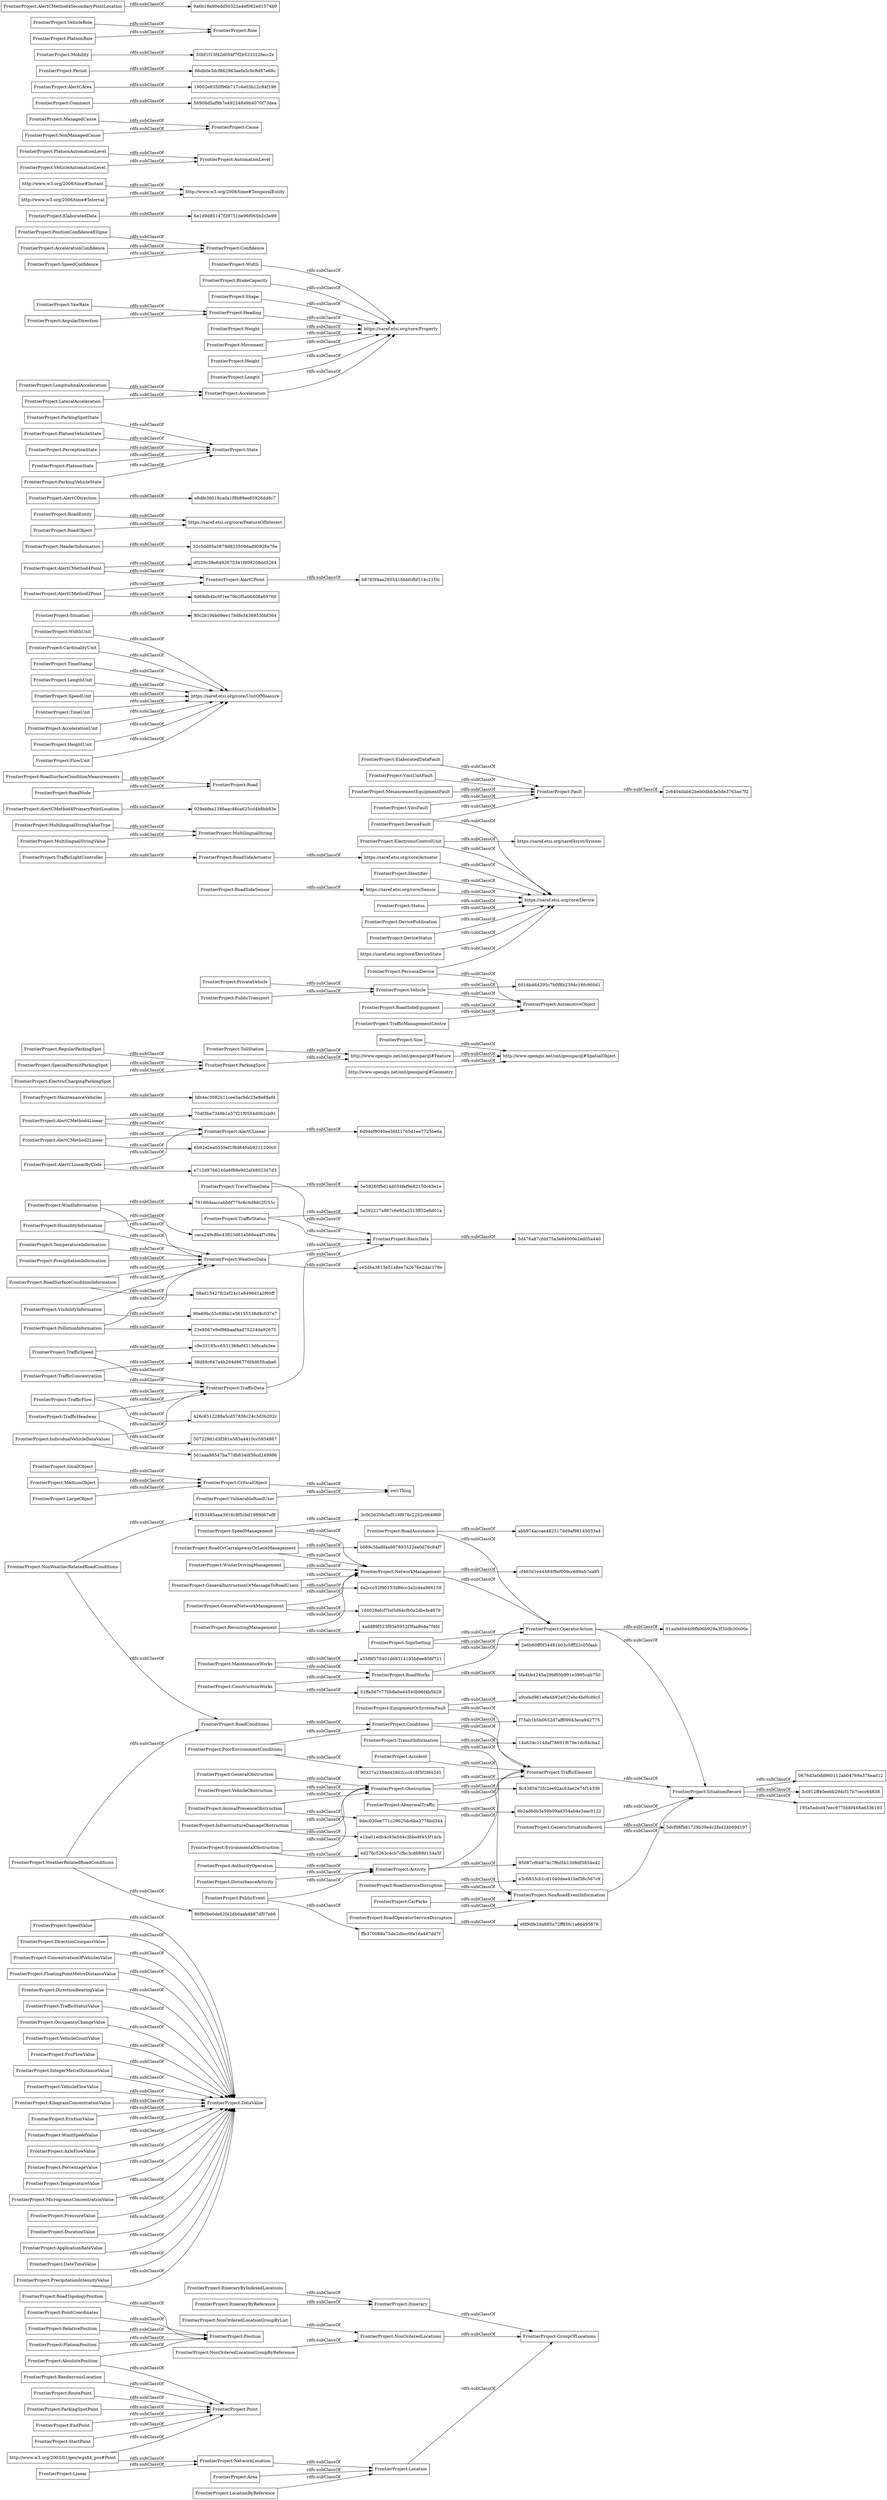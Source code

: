 digraph ar2dtool_diagram { 
rankdir=LR;
size="1000"
node [shape = rectangle, color="black"]; "FrontierProject:NonOrderedLocationGroupByReference" "FrontierProject:SpeedValue" "FrontierProject:DirectionCompassValue" "01f93485aaa3916c8f5cbd1989d67ef8" "FrontierProject:SmallObject" "FrontierProject:TravelTimeData" "704f3be7349b1a57f21f0554d0b2cb91" "426c6512288a5cd37836c24c3d3b202c" "FrontierProject:SituationRecord" "FrontierProject:MaintenanceVehicles" "FrontierProject:NetworkLocation" "FrontierProject:ConcentrationOfVehiclesValue" "501aaa98547ba77db834df36cd249986" "FrontierProject:RoadTopologyPosition" "FrontierProject:Size" "2c6404dab62beb0dbb3e5de3763ae7f2" "FrontierProject:ElaboratedDataFault" "FrontierProject:MultilingualStringValueType" "029ebfea1386aac46ca625cd4b8bb83e" "FrontierProject:WeatherRelatedRoadConditions" "cf463d1e44484f9ef009cc689ab7ea95" "http://www.opengis.net/ont/geosparql#SpatialObject" "90327a2359d42802ccc418f3f28f4245" "f73ab1b5b0652d7aff09043eca942775" "FrontierProject:RoadSurfaceConditionMeasurements" "FrontierProject:TrafficSpeed" "0676d3a0dd960112ab04769a376ead12" "FrontierProject:WidthUnit" "FrontierProject:RoadConditions" "FrontierProject:Area" "FrontierProject:OperatorAction" "FrontierProject:NonOrderedLocationGroupByList" "01aa9d0d4d9fb06b929a3f30db30c00e" "80c2b19bb09ee17bdfe34369530bf364" "FrontierProject:ParkingSpotPoint" "51ffa567c770b8a0e44540b96f4b5b29" "FrontierProject:CriticalObject" "df129c38e8492675341fd09208dd5264" "32c5dd95a5879d823509dad90926e76e" "FrontierProject:InfrastructureDamageObstruction" "FrontierProject:TransitInformation" "https://saref.etsi.org/core/FeatureOfInterest" "FrontierProject:RoadAssistance" "FrontierProject:FloatingPointMetreDistanceValue" "FrontierProject:AbsolutePosition" "FrontierProject:StartPoint" "5fa4bb4245a29bf65b991e3995cab750" "FrontierProject:DirectionBearingValue" "2e6b60ff0f34481b03c5fff22c05faab" "FrontierProject:RoadEntity" "FrontierProject:PointCoordinates" "e8dfe36018cada1f9b89ee85926dd6c7" "4a2ccc52f90153d86cc3a2cdea966159" "c9e33185cc6531368efd213d6cafa3ee" "FrontierProject:Point" "FrontierProject:EquipmentOrSystemFault" "FrontierProject:TrafficStatusValue" "6d94ef9040ee5fd21765d1ee7725be6a" "FrontierProject:RoadServiceDisruption" "FrontierProject:State" "FrontierProject:Acceleration" "FrontierProject:NonRoadEventInformation" "FrontierProject:PositionConfidenceEllipse" "FrontierProject:ParkingSpotState" "FrontierProject:GeneralInstructionOrMessageToRoadUsers" "FrontierProject:Identifier" "FrontierProject:OccupancyChangeValue" "FrontierProject:MediumObject" "FrontierProject:CardinalityUnit" "FrontierProject:DisturbanceActivity" "FrontierProject:MultilingualString" "e3c6833cb1cd1040dee41bef36c567c9" "FrontierProject:TollStation" "86f90be0de62f42db0aab4b87df07eb6" "FrontierProject:GeneralObstruction" "6e1d9d85147f29751be96f065b2c3e99" "FrontierProject:AbnormalTraffic" "FrontierProject:PersonalDevice" "FrontierProject:VehicleCountValue" "FrontierProject:AutomotiveObject" "b8783f4aa2655416bbfcfbf114c21f3c" "FrontierProject:AuthorityOperation" "FrontierProject:VmsUnitFault" "FrontierProject:Situation" "FrontierProject:SpeedManagement" "FrontierProject:NonOrderedLocations" "FrontierProject:TrafficLightController" "http://www.w3.org/2006/time#TemporalEntity" "FrontierProject:NonWeatherRelatedRoadConditions" "FrontierProject:TimeStamp" "FrontierProject:Accident" "FrontierProject:TrafficElement" "http://www.w3.org/2003/01/geo/wgs84_pos#Point" "FrontierProject:Conditions" "FrontierProject:AutomationLevel" "FrontierProject:Linear" "FrontierProject:PlatoonVehicleState" "FrontierProject:TemperatureInformation" "FrontierProject:YawRate" "8b2ad6db3a59b09ad354ab4e3aac0122" "FrontierProject:MesaurementEquipmentFault" "FrontierProject:ElectronicControlUnit" "FrontierProject:Cause" "FrontierProject:WindInformation" "FrontierProject:LengthUnit" "FrontierProject:PcuFlowValue" "FrontierProject:Obstruction" "FrontierProject:TrafficConcentration" "FrontierProject:AlertCDirection" "FrontierProject:NetworkManagement" "FrontierProject:PrivateVehicle" "4add89f523f93e5952f3faa8e4e7f4fd" "FrontierProject:TrafficFlow" "FrontierProject:Status" "FrontierProject:Width" "FrontierProject:HumidityInformation" "FrontierProject:VehicleObstruction" "FrontierProject:Vehicle" "FrontierProject:RegularParkingSpot" "FrontierProject:RelativePosition" "FrontierProject:DevicePublication" "FrontierProject:Itinerary" "FrontierProject:IntegerMetreDistanceValue" "FrontierProject:HeaderInformation" "FrontierProject:SpeedUnit" "FrontierProject:VehicleFlowValue" "FrontierProject:BrakeCapacity" "abb974accae482517dd9af98145033a4" "95087cf64874c7f6d5b1308df3834e42" "FrontierProject:ManagedCause" "FrontierProject:PrecipitationInformation" "fdb4ec3082b11cee5ac9dc23e8e88efd" "90e69bc55c69bb1e56155538d8c037e7" "https://saref.etsi.org/saref4syst/System" "3c0f12ff40eebb29dcf17b7cecc64838" "FrontierProject:NonManagedCause" "1d4028efcf7bd5d64cfb0a2dbcfe4679" "FrontierProject:TimeUnit" "e712d9766240a6f89e9d2af48023d7d3" "FrontierProject:SpecialPermitParkingSpot" "FrontierProject:VmsFault" "FrontierProject:Comment" "507229d1d3f381e583a4410cc5834867" "FrontierProject:PerceptionState" "FrontierProject:DeviceStatus" "FrontierProject:AccelerationUnit" "https://saref.etsi.org/core/DeviceState" "FrontierProject:RoadOrCarraigewayOrLaneManagement" "FrontierProject:KilogramConcentrationValue" "FrontierProject:AlertCArea" "6b92e2ea0559ef1f8d646ab9211200c0" "http://www.w3.org/2006/time#Instant" "a35f9f570401d69314195b6ee856f721" "FrontierProject:AlertCMethod4Linear" "FrontierProject:AlertCMethod2Point" "FrontierProject:ItineraryByReference" "http://www.opengis.net/ont/geosparql#Feature" "FrontierProject:ItineraryByIndexedLocations" "FrontierProject:LargeObject" "FrontierProject:AlertCMethod2Linear" "FrontierProject:VisibilityInformation" "FrontierProject:AngularDirection" "9dec030ee771c29625dc6ba3776bd344" "FrontierProject:RendezvousLocation" "http://www.w3.org/2006/time#Interval" "FrontierProject:RoadSideSensor" "FrontierProject:ReroutingManagement" "ffb370088a75de2dbcc0fa1da467dd7f" "FrontierProject:PlatoonPosition" "FrontierProject:Period" "FrontierProject:Mobility" "FrontierProject:Shape" "5e59280fbd14d054fef9e82150c43e1e" "FrontierProject:Position" "FrontierProject:FrictionValue" "FrontierProject:LocationByReference" "08ad15427fc2ef24c1e8496d1a2f60ff" "FrontierProject:WindSpeedValue" "FrontierProject:WeatherData" "6016b464295c7b0f8b2394c16fc960d1" "FrontierProject:Road" "FrontierProject:AlertCPoint" "5d476a87cfdd75a3e84000e2ed05a440" "FrontierProject:ParkingSpot" "FrontierProject:AccelerationConfidence" "FrontierProject:GroupOfLocations" "e1ba01edb4c93a5d4c3bbe8f453f1dcb" "FrontierProject:HeightUnit" "76166daaccabb6f776c6c6d8dc2f255c" "FrontierProject:DataValue" "FrontierProject:MaintenanceWorks" "a9cebd961e8e4b92a922ebc4bdfcd9c5" "FrontierProject:PublicTransport" "FrontierProject:TrafficStatus" "FrontierProject:AxleFlowValue" "FrontierProject:GeneralNetworkManagement" "8c4385472fc2ee92ac63ae2e74f14336" "FrontierProject:BasicData" "b689c5ba8faa987893522ea0d76c84f7" "FrontierProject:PercentageValue" "FrontierProject:Heading" "FrontierProject:PollutionInformation" "3c0c3d35fe5af516f876c2252c964969" "FrontierProject:RoutePoint" "ce5dba3813e51a8ee7a2676e2dac178e" "FrontierProject:CarParks" "FrontierProject:PoorEnvironmentConditions" "https://saref.etsi.org/core/UnitOfMeasure" "23e9567e9ef96baaf4ad752244a92675" "ed276c5263c4cb7cfbc3cd689d154a3f" "FrontierProject:PlatoonState" "9d69db4bc0f1ee79b2f5a06408a69760" "FrontierProject:AlertCLinear" "https://saref.etsi.org/core/Actuator" "5dcf08fb81729b39e4c2fa424b69d197" "FrontierProject:RoadSideEquipment" "FrontierProject:PlatoonAutomationLevel" "FrontierProject:VehicleAutomationLevel" "FrontierProject:RoadSideActuator" "FrontierProject:Role" "FrontierProject:FlowUnit" "https://saref.etsi.org/core/Sensor" "FrontierProject:WinterDrivingManagement" "caca249c8bc43823d61a566ea4f7c98a" "FrontierProject:AlertCMethod4SecondaryPointLocation" "FrontierProject:LongitudinalAcceleration" "https://saref.etsi.org/core/Property" "FrontierProject:GenericSituationRecord" "FrontierProject:VehicleRole" "FrontierProject:TrafficData" "14a634c1148af78691f679e1dc84cba2" "FrontierProject:TemperatureValue" "FrontierProject:Fault" "FrontierProject:MicrogramsConcentrationValue" "FrontierProject:ParkingVehicleState" "66db0e3dcf862963eefa5c9c8d87e68c" "FrontierProject:ElaboratedData" "FrontierProject:AnimalPresenceObstruction" "FrontierProject:RoadSurfaceConditionInformation" "FrontierProject:Weight" "FrontierProject:VulnerableRoadUser" "https://saref.etsi.org/core/Device" "FrontierProject:MultilingualStringValue" "56908d5af9b7e49224849b4070f73dea" "FrontierProject:PressureValue" "FrontierProject:DurationValue" "FrontierProject:ApplicationRateValue" "FrontierProject:ElectricChargingParkingSpot" "FrontierProject:AlertCMethod4PrimaryPointLocation" "FrontierProject:DateTimeValue" "FrontierProject:Activity" "FrontierProject:PublicEvent" "FrontierProject:PrecipitationIntensityValue" "FrontierProject:SignSetting" "9a6b18a90edd50322a4ef082ed1574b9" "FrontierProject:TrafficHeadway" "FrontierProject:ConstructionWorks" "FrontierProject:AlertCLinearByCode" "195a5adcd47eec977bbbf448ad336193" "5a392217a867c6e92a2513ff32e6d01a" "FrontierProject:LateralAcceleration" "FrontierProject:EndPoint" "FrontierProject:RoadWorks" "50bf1f13f42d054f7f2b523322fecc2e" "e8f9dfe2da885a72ff85fc1a66495676" "FrontierProject:EvironmentalObstruction" "19002e8350f96b717c4e03b12c94f198" "FrontierProject:Location" "38d88c647a4b264d66776f4d65fcaba6" "FrontierProject:IndividualVehicleDataValues" "FrontierProject:SpeedConfidence" "http://www.opengis.net/ont/geosparql#Geometry" "FrontierProject:RoadObject" "FrontierProject:AlertCMethod4Point" "FrontierProject:PlatoonRole" "FrontierProject:Confidence" "FrontierProject:RoadOperatorServiceDisruption" "FrontierProject:Movement" "FrontierProject:Height" "FrontierProject:Length" "FrontierProject:RoadNode" "FrontierProject:DeviceFault" "FrontierProject:TrafficManagementCentre" ; /*classes style*/
	"FrontierProject:DateTimeValue" -> "FrontierProject:DataValue" [ label = "rdfs:subClassOf" ];
	"FrontierProject:AlertCMethod2Linear" -> "6b92e2ea0559ef1f8d646ab9211200c0" [ label = "rdfs:subClassOf" ];
	"FrontierProject:AlertCMethod2Linear" -> "FrontierProject:AlertCLinear" [ label = "rdfs:subClassOf" ];
	"http://www.w3.org/2006/time#Instant" -> "http://www.w3.org/2006/time#TemporalEntity" [ label = "rdfs:subClassOf" ];
	"FrontierProject:GenericSituationRecord" -> "5dcf08fb81729b39e4c2fa424b69d197" [ label = "rdfs:subClassOf" ];
	"FrontierProject:GenericSituationRecord" -> "FrontierProject:SituationRecord" [ label = "rdfs:subClassOf" ];
	"FrontierProject:TravelTimeData" -> "5e59280fbd14d054fef9e82150c43e1e" [ label = "rdfs:subClassOf" ];
	"FrontierProject:TravelTimeData" -> "FrontierProject:BasicData" [ label = "rdfs:subClassOf" ];
	"FrontierProject:PerceptionState" -> "FrontierProject:State" [ label = "rdfs:subClassOf" ];
	"FrontierProject:Conditions" -> "f73ab1b5b0652d7aff09043eca942775" [ label = "rdfs:subClassOf" ];
	"FrontierProject:Conditions" -> "FrontierProject:TrafficElement" [ label = "rdfs:subClassOf" ];
	"FrontierProject:SmallObject" -> "FrontierProject:CriticalObject" [ label = "rdfs:subClassOf" ];
	"FrontierProject:ElectronicControlUnit" -> "https://saref.etsi.org/core/Device" [ label = "rdfs:subClassOf" ];
	"FrontierProject:ElectronicControlUnit" -> "https://saref.etsi.org/saref4syst/System" [ label = "rdfs:subClassOf" ];
	"FrontierProject:AlertCMethod2Point" -> "9d69db4bc0f1ee79b2f5a06408a69760" [ label = "rdfs:subClassOf" ];
	"FrontierProject:AlertCMethod2Point" -> "FrontierProject:AlertCPoint" [ label = "rdfs:subClassOf" ];
	"FrontierProject:ConcentrationOfVehiclesValue" -> "FrontierProject:DataValue" [ label = "rdfs:subClassOf" ];
	"FrontierProject:WidthUnit" -> "https://saref.etsi.org/core/UnitOfMeasure" [ label = "rdfs:subClassOf" ];
	"FrontierProject:Movement" -> "https://saref.etsi.org/core/Property" [ label = "rdfs:subClassOf" ];
	"FrontierProject:AccelerationUnit" -> "https://saref.etsi.org/core/UnitOfMeasure" [ label = "rdfs:subClassOf" ];
	"FrontierProject:NetworkManagement" -> "cf463d1e44484f9ef009cc689ab7ea95" [ label = "rdfs:subClassOf" ];
	"FrontierProject:NetworkManagement" -> "FrontierProject:OperatorAction" [ label = "rdfs:subClassOf" ];
	"FrontierProject:SpeedManagement" -> "3c0c3d35fe5af516f876c2252c964969" [ label = "rdfs:subClassOf" ];
	"FrontierProject:SpeedManagement" -> "FrontierProject:NetworkManagement" [ label = "rdfs:subClassOf" ];
	"FrontierProject:LocationByReference" -> "FrontierProject:Location" [ label = "rdfs:subClassOf" ];
	"FrontierProject:SituationRecord" -> "0676d3a0dd960112ab04769a376ead12" [ label = "rdfs:subClassOf" ];
	"FrontierProject:SituationRecord" -> "195a5adcd47eec977bbbf448ad336193" [ label = "rdfs:subClassOf" ];
	"FrontierProject:SituationRecord" -> "3c0f12ff40eebb29dcf17b7cecc64838" [ label = "rdfs:subClassOf" ];
	"FrontierProject:ManagedCause" -> "FrontierProject:Cause" [ label = "rdfs:subClassOf" ];
	"FrontierProject:FlowUnit" -> "https://saref.etsi.org/core/UnitOfMeasure" [ label = "rdfs:subClassOf" ];
	"FrontierProject:AlertCLinearByCode" -> "e712d9766240a6f89e9d2af48023d7d3" [ label = "rdfs:subClassOf" ];
	"FrontierProject:AlertCLinearByCode" -> "FrontierProject:AlertCLinear" [ label = "rdfs:subClassOf" ];
	"http://www.w3.org/2006/time#Interval" -> "http://www.w3.org/2006/time#TemporalEntity" [ label = "rdfs:subClassOf" ];
	"FrontierProject:ConstructionWorks" -> "51ffa567c770b8a0e44540b96f4b5b29" [ label = "rdfs:subClassOf" ];
	"FrontierProject:ConstructionWorks" -> "FrontierProject:RoadWorks" [ label = "rdfs:subClassOf" ];
	"FrontierProject:VisibilityInformation" -> "90e69bc55c69bb1e56155538d8c037e7" [ label = "rdfs:subClassOf" ];
	"FrontierProject:VisibilityInformation" -> "FrontierProject:WeatherData" [ label = "rdfs:subClassOf" ];
	"FrontierProject:AlertCMethod4PrimaryPointLocation" -> "029ebfea1386aac46ca625cd4b8bb83e" [ label = "rdfs:subClassOf" ];
	"FrontierProject:PositionConfidenceEllipse" -> "FrontierProject:Confidence" [ label = "rdfs:subClassOf" ];
	"FrontierProject:EvironmentalObstruction" -> "ed276c5263c4cb7cfbc3cd689d154a3f" [ label = "rdfs:subClassOf" ];
	"FrontierProject:EvironmentalObstruction" -> "FrontierProject:Obstruction" [ label = "rdfs:subClassOf" ];
	"FrontierProject:IndividualVehicleDataValues" -> "501aaa98547ba77db834df36cd249986" [ label = "rdfs:subClassOf" ];
	"FrontierProject:IndividualVehicleDataValues" -> "FrontierProject:TrafficData" [ label = "rdfs:subClassOf" ];
	"FrontierProject:DurationValue" -> "FrontierProject:DataValue" [ label = "rdfs:subClassOf" ];
	"FrontierProject:TollStation" -> "http://www.opengis.net/ont/geosparql#Feature" [ label = "rdfs:subClassOf" ];
	"FrontierProject:PlatoonState" -> "FrontierProject:State" [ label = "rdfs:subClassOf" ];
	"FrontierProject:AnimalPresenceObstruction" -> "9dec030ee771c29625dc6ba3776bd344" [ label = "rdfs:subClassOf" ];
	"FrontierProject:AnimalPresenceObstruction" -> "FrontierProject:Obstruction" [ label = "rdfs:subClassOf" ];
	"FrontierProject:RoadSideSensor" -> "https://saref.etsi.org/core/Sensor" [ label = "rdfs:subClassOf" ];
	"FrontierProject:GeneralNetworkManagement" -> "1d4028efcf7bd5d64cfb0a2dbcfe4679" [ label = "rdfs:subClassOf" ];
	"FrontierProject:GeneralNetworkManagement" -> "FrontierProject:NetworkManagement" [ label = "rdfs:subClassOf" ];
	"FrontierProject:DeviceFault" -> "https://saref.etsi.org/core/Device" [ label = "rdfs:subClassOf" ];
	"FrontierProject:DeviceFault" -> "FrontierProject:Fault" [ label = "rdfs:subClassOf" ];
	"FrontierProject:DirectionBearingValue" -> "FrontierProject:DataValue" [ label = "rdfs:subClassOf" ];
	"FrontierProject:Shape" -> "https://saref.etsi.org/core/Property" [ label = "rdfs:subClassOf" ];
	"FrontierProject:PressureValue" -> "FrontierProject:DataValue" [ label = "rdfs:subClassOf" ];
	"FrontierProject:PrecipitationInformation" -> "FrontierProject:WeatherData" [ label = "rdfs:subClassOf" ];
	"FrontierProject:ElaboratedDataFault" -> "FrontierProject:Fault" [ label = "rdfs:subClassOf" ];
	"FrontierProject:PointCoordinates" -> "FrontierProject:Position" [ label = "rdfs:subClassOf" ];
	"FrontierProject:MultilingualStringValueType" -> "FrontierProject:MultilingualString" [ label = "rdfs:subClassOf" ];
	"FrontierProject:TrafficSpeed" -> "c9e33185cc6531368efd213d6cafa3ee" [ label = "rdfs:subClassOf" ];
	"FrontierProject:TrafficSpeed" -> "FrontierProject:TrafficData" [ label = "rdfs:subClassOf" ];
	"FrontierProject:TimeUnit" -> "https://saref.etsi.org/core/UnitOfMeasure" [ label = "rdfs:subClassOf" ];
	"FrontierProject:BasicData" -> "5d476a87cfdd75a3e84000e2ed05a440" [ label = "rdfs:subClassOf" ];
	"FrontierProject:Mobility" -> "50bf1f13f42d054f7f2b523322fecc2e" [ label = "rdfs:subClassOf" ];
	"FrontierProject:TrafficStatusValue" -> "FrontierProject:DataValue" [ label = "rdfs:subClassOf" ];
	"FrontierProject:RelativePosition" -> "FrontierProject:Position" [ label = "rdfs:subClassOf" ];
	"FrontierProject:NonWeatherRelatedRoadConditions" -> "01f93485aaa3916c8f5cbd1989d67ef8" [ label = "rdfs:subClassOf" ];
	"FrontierProject:NonWeatherRelatedRoadConditions" -> "FrontierProject:RoadConditions" [ label = "rdfs:subClassOf" ];
	"FrontierProject:EndPoint" -> "FrontierProject:Point" [ label = "rdfs:subClassOf" ];
	"FrontierProject:VehicleCountValue" -> "FrontierProject:DataValue" [ label = "rdfs:subClassOf" ];
	"FrontierProject:AngularDirection" -> "FrontierProject:Heading" [ label = "rdfs:subClassOf" ];
	"FrontierProject:Vehicle" -> "FrontierProject:AutomotiveObject" [ label = "rdfs:subClassOf" ];
	"FrontierProject:Vehicle" -> "6016b464295c7b0f8b2394c16fc960d1" [ label = "rdfs:subClassOf" ];
	"FrontierProject:LongitudinalAcceleration" -> "FrontierProject:Acceleration" [ label = "rdfs:subClassOf" ];
	"FrontierProject:PlatoonRole" -> "FrontierProject:Role" [ label = "rdfs:subClassOf" ];
	"FrontierProject:SignSetting" -> "2e6b60ff0f34481b03c5fff22c05faab" [ label = "rdfs:subClassOf" ];
	"FrontierProject:SignSetting" -> "FrontierProject:OperatorAction" [ label = "rdfs:subClassOf" ];
	"FrontierProject:WeatherRelatedRoadConditions" -> "86f90be0de62f42db0aab4b87df07eb6" [ label = "rdfs:subClassOf" ];
	"FrontierProject:WeatherRelatedRoadConditions" -> "FrontierProject:RoadConditions" [ label = "rdfs:subClassOf" ];
	"FrontierProject:SpecialPermitParkingSpot" -> "FrontierProject:ParkingSpot" [ label = "rdfs:subClassOf" ];
	"FrontierProject:TrafficLightController" -> "FrontierProject:RoadSideActuator" [ label = "rdfs:subClassOf" ];
	"FrontierProject:KilogramConcentrationValue" -> "FrontierProject:DataValue" [ label = "rdfs:subClassOf" ];
	"FrontierProject:FrictionValue" -> "FrontierProject:DataValue" [ label = "rdfs:subClassOf" ];
	"FrontierProject:PlatoonAutomationLevel" -> "FrontierProject:AutomationLevel" [ label = "rdfs:subClassOf" ];
	"FrontierProject:PoorEnvironmentConditions" -> "90327a2359d42802ccc418f3f28f4245" [ label = "rdfs:subClassOf" ];
	"FrontierProject:PoorEnvironmentConditions" -> "FrontierProject:Conditions" [ label = "rdfs:subClassOf" ];
	"FrontierProject:InfrastructureDamageObstruction" -> "e1ba01edb4c93a5d4c3bbe8f453f1dcb" [ label = "rdfs:subClassOf" ];
	"FrontierProject:InfrastructureDamageObstruction" -> "FrontierProject:Obstruction" [ label = "rdfs:subClassOf" ];
	"FrontierProject:TransitInformation" -> "14a634c1148af78691f679e1dc84cba2" [ label = "rdfs:subClassOf" ];
	"FrontierProject:TransitInformation" -> "FrontierProject:NonRoadEventInformation" [ label = "rdfs:subClassOf" ];
	"FrontierProject:MicrogramsConcentrationValue" -> "FrontierProject:DataValue" [ label = "rdfs:subClassOf" ];
	"FrontierProject:Length" -> "https://saref.etsi.org/core/Property" [ label = "rdfs:subClassOf" ];
	"FrontierProject:TrafficFlow" -> "426c6512288a5cd37836c24c3d3b202c" [ label = "rdfs:subClassOf" ];
	"FrontierProject:TrafficFlow" -> "FrontierProject:TrafficData" [ label = "rdfs:subClassOf" ];
	"FrontierProject:TrafficHeadway" -> "507229d1d3f381e583a4410cc5834867" [ label = "rdfs:subClassOf" ];
	"FrontierProject:TrafficHeadway" -> "FrontierProject:TrafficData" [ label = "rdfs:subClassOf" ];
	"FrontierProject:TemperatureValue" -> "FrontierProject:DataValue" [ label = "rdfs:subClassOf" ];
	"FrontierProject:WindInformation" -> "76166daaccabb6f776c6c6d8dc2f255c" [ label = "rdfs:subClassOf" ];
	"FrontierProject:WindInformation" -> "FrontierProject:WeatherData" [ label = "rdfs:subClassOf" ];
	"FrontierProject:TrafficElement" -> "FrontierProject:SituationRecord" [ label = "rdfs:subClassOf" ];
	"FrontierProject:ElaboratedData" -> "6e1d9d85147f29751be96f065b2c3e99" [ label = "rdfs:subClassOf" ];
	"FrontierProject:GeneralObstruction" -> "FrontierProject:Obstruction" [ label = "rdfs:subClassOf" ];
	"FrontierProject:Size" -> "http://www.opengis.net/ont/geosparql#SpatialObject" [ label = "rdfs:subClassOf" ];
	"FrontierProject:AccelerationConfidence" -> "FrontierProject:Confidence" [ label = "rdfs:subClassOf" ];
	"FrontierProject:RoadObject" -> "https://saref.etsi.org/core/FeatureOfInterest" [ label = "rdfs:subClassOf" ];
	"FrontierProject:EquipmentOrSystemFault" -> "a9cebd961e8e4b92a922ebc4bdfcd9c5" [ label = "rdfs:subClassOf" ];
	"FrontierProject:EquipmentOrSystemFault" -> "FrontierProject:TrafficElement" [ label = "rdfs:subClassOf" ];
	"FrontierProject:HeightUnit" -> "https://saref.etsi.org/core/UnitOfMeasure" [ label = "rdfs:subClassOf" ];
	"FrontierProject:VehicleFlowValue" -> "FrontierProject:DataValue" [ label = "rdfs:subClassOf" ];
	"FrontierProject:PersonalDevice" -> "https://saref.etsi.org/core/Device" [ label = "rdfs:subClassOf" ];
	"FrontierProject:PersonalDevice" -> "FrontierProject:AutomotiveObject" [ label = "rdfs:subClassOf" ];
	"FrontierProject:Width" -> "https://saref.etsi.org/core/Property" [ label = "rdfs:subClassOf" ];
	"FrontierProject:RoadSideActuator" -> "https://saref.etsi.org/core/Actuator" [ label = "rdfs:subClassOf" ];
	"FrontierProject:PlatoonVehicleState" -> "FrontierProject:State" [ label = "rdfs:subClassOf" ];
	"FrontierProject:Fault" -> "2c6404dab62beb0dbb3e5de3763ae7f2" [ label = "rdfs:subClassOf" ];
	"FrontierProject:MaintenanceVehicles" -> "fdb4ec3082b11cee5ac9dc23e8e88efd" [ label = "rdfs:subClassOf" ];
	"FrontierProject:MultilingualStringValue" -> "FrontierProject:MultilingualString" [ label = "rdfs:subClassOf" ];
	"FrontierProject:NonOrderedLocationGroupByList" -> "FrontierProject:NonOrderedLocations" [ label = "rdfs:subClassOf" ];
	"FrontierProject:PrivateVehicle" -> "FrontierProject:Vehicle" [ label = "rdfs:subClassOf" ];
	"FrontierProject:AbnormalTraffic" -> "8b2ad6db3a59b09ad354ab4e3aac0122" [ label = "rdfs:subClassOf" ];
	"FrontierProject:AbnormalTraffic" -> "FrontierProject:TrafficElement" [ label = "rdfs:subClassOf" ];
	"FrontierProject:ParkingSpotState" -> "FrontierProject:State" [ label = "rdfs:subClassOf" ];
	"FrontierProject:SpeedConfidence" -> "FrontierProject:Confidence" [ label = "rdfs:subClassOf" ];
	"FrontierProject:PcuFlowValue" -> "FrontierProject:DataValue" [ label = "rdfs:subClassOf" ];
	"FrontierProject:SpeedValue" -> "FrontierProject:DataValue" [ label = "rdfs:subClassOf" ];
	"FrontierProject:ParkingVehicleState" -> "FrontierProject:State" [ label = "rdfs:subClassOf" ];
	"FrontierProject:TrafficData" -> "FrontierProject:BasicData" [ label = "rdfs:subClassOf" ];
	"https://saref.etsi.org/core/DeviceState" -> "https://saref.etsi.org/core/Device" [ label = "rdfs:subClassOf" ];
	"FrontierProject:AlertCMethod4Linear" -> "704f3be7349b1a57f21f0554d0b2cb91" [ label = "rdfs:subClassOf" ];
	"FrontierProject:AlertCMethod4Linear" -> "FrontierProject:AlertCLinear" [ label = "rdfs:subClassOf" ];
	"FrontierProject:Acceleration" -> "https://saref.etsi.org/core/Property" [ label = "rdfs:subClassOf" ];
	"FrontierProject:NonManagedCause" -> "FrontierProject:Cause" [ label = "rdfs:subClassOf" ];
	"FrontierProject:PublicEvent" -> "ffb370088a75de2dbcc0fa1da467dd7f" [ label = "rdfs:subClassOf" ];
	"FrontierProject:PublicEvent" -> "FrontierProject:Activity" [ label = "rdfs:subClassOf" ];
	"FrontierProject:Period" -> "66db0e3dcf862963eefa5c9c8d87e68c" [ label = "rdfs:subClassOf" ];
	"FrontierProject:RoadServiceDisruption" -> "e3c6833cb1cd1040dee41bef36c567c9" [ label = "rdfs:subClassOf" ];
	"FrontierProject:RoadServiceDisruption" -> "FrontierProject:NonRoadEventInformation" [ label = "rdfs:subClassOf" ];
	"FrontierProject:FloatingPointMetreDistanceValue" -> "FrontierProject:DataValue" [ label = "rdfs:subClassOf" ];
	"FrontierProject:RoadEntity" -> "https://saref.etsi.org/core/FeatureOfInterest" [ label = "rdfs:subClassOf" ];
	"FrontierProject:VehicleObstruction" -> "FrontierProject:Obstruction" [ label = "rdfs:subClassOf" ];
	"FrontierProject:RoadNode" -> "FrontierProject:Road" [ label = "rdfs:subClassOf" ];
	"FrontierProject:AbsolutePosition" -> "FrontierProject:Position" [ label = "rdfs:subClassOf" ];
	"FrontierProject:AbsolutePosition" -> "FrontierProject:Point" [ label = "rdfs:subClassOf" ];
	"FrontierProject:RoadOperatorServiceDisruption" -> "e8f9dfe2da885a72ff85fc1a66495676" [ label = "rdfs:subClassOf" ];
	"FrontierProject:RoadOperatorServiceDisruption" -> "FrontierProject:NonRoadEventInformation" [ label = "rdfs:subClassOf" ];
	"FrontierProject:DevicePublication" -> "https://saref.etsi.org/core/Device" [ label = "rdfs:subClassOf" ];
	"FrontierProject:LengthUnit" -> "https://saref.etsi.org/core/UnitOfMeasure" [ label = "rdfs:subClassOf" ];
	"FrontierProject:RoadOrCarraigewayOrLaneManagement" -> "b689c5ba8faa987893522ea0d76c84f7" [ label = "rdfs:subClassOf" ];
	"FrontierProject:RoadOrCarraigewayOrLaneManagement" -> "FrontierProject:NetworkManagement" [ label = "rdfs:subClassOf" ];
	"FrontierProject:RoadWorks" -> "5fa4bb4245a29bf65b991e3995cab750" [ label = "rdfs:subClassOf" ];
	"FrontierProject:RoadWorks" -> "FrontierProject:OperatorAction" [ label = "rdfs:subClassOf" ];
	"FrontierProject:ApplicationRateValue" -> "FrontierProject:DataValue" [ label = "rdfs:subClassOf" ];
	"FrontierProject:AlertCMethod4Point" -> "df129c38e8492675341fd09208dd5264" [ label = "rdfs:subClassOf" ];
	"FrontierProject:AlertCMethod4Point" -> "FrontierProject:AlertCPoint" [ label = "rdfs:subClassOf" ];
	"FrontierProject:Identifier" -> "https://saref.etsi.org/core/Device" [ label = "rdfs:subClassOf" ];
	"FrontierProject:SpeedUnit" -> "https://saref.etsi.org/core/UnitOfMeasure" [ label = "rdfs:subClassOf" ];
	"FrontierProject:Weight" -> "https://saref.etsi.org/core/Property" [ label = "rdfs:subClassOf" ];
	"FrontierProject:WindSpeedValue" -> "FrontierProject:DataValue" [ label = "rdfs:subClassOf" ];
	"FrontierProject:AlertCLinear" -> "6d94ef9040ee5fd21765d1ee7725be6a" [ label = "rdfs:subClassOf" ];
	"FrontierProject:IntegerMetreDistanceValue" -> "FrontierProject:DataValue" [ label = "rdfs:subClassOf" ];
	"FrontierProject:MesaurementEquipmentFault" -> "FrontierProject:Fault" [ label = "rdfs:subClassOf" ];
	"FrontierProject:RoadAssistance" -> "abb974accae482517dd9af98145033a4" [ label = "rdfs:subClassOf" ];
	"FrontierProject:RoadAssistance" -> "FrontierProject:OperatorAction" [ label = "rdfs:subClassOf" ];
	"FrontierProject:PercentageValue" -> "FrontierProject:DataValue" [ label = "rdfs:subClassOf" ];
	"FrontierProject:MediumObject" -> "FrontierProject:CriticalObject" [ label = "rdfs:subClassOf" ];
	"FrontierProject:TimeStamp" -> "https://saref.etsi.org/core/UnitOfMeasure" [ label = "rdfs:subClassOf" ];
	"FrontierProject:PrecipitationIntensityValue" -> "FrontierProject:DataValue" [ label = "rdfs:subClassOf" ];
	"FrontierProject:DirectionCompassValue" -> "FrontierProject:DataValue" [ label = "rdfs:subClassOf" ];
	"FrontierProject:RendezvousLocation" -> "FrontierProject:Point" [ label = "rdfs:subClassOf" ];
	"FrontierProject:Heading" -> "https://saref.etsi.org/core/Property" [ label = "rdfs:subClassOf" ];
	"FrontierProject:NetworkLocation" -> "FrontierProject:Location" [ label = "rdfs:subClassOf" ];
	"FrontierProject:WinterDrivingManagement" -> "FrontierProject:NetworkManagement" [ label = "rdfs:subClassOf" ];
	"FrontierProject:VehicleRole" -> "FrontierProject:Role" [ label = "rdfs:subClassOf" ];
	"FrontierProject:Comment" -> "56908d5af9b7e49224849b4070f73dea" [ label = "rdfs:subClassOf" ];
	"FrontierProject:TrafficStatus" -> "5a392217a867c6e92a2513ff32e6d01a" [ label = "rdfs:subClassOf" ];
	"FrontierProject:TrafficStatus" -> "FrontierProject:BasicData" [ label = "rdfs:subClassOf" ];
	"FrontierProject:RoadTopologyPosition" -> "FrontierProject:Position" [ label = "rdfs:subClassOf" ];
	"FrontierProject:LateralAcceleration" -> "FrontierProject:Acceleration" [ label = "rdfs:subClassOf" ];
	"FrontierProject:Location" -> "FrontierProject:GroupOfLocations" [ label = "rdfs:subClassOf" ];
	"FrontierProject:BrakeCapacity" -> "https://saref.etsi.org/core/Property" [ label = "rdfs:subClassOf" ];
	"FrontierProject:ParkingSpot" -> "http://www.opengis.net/ont/geosparql#Feature" [ label = "rdfs:subClassOf" ];
	"FrontierProject:ElectricChargingParkingSpot" -> "FrontierProject:ParkingSpot" [ label = "rdfs:subClassOf" ];
	"FrontierProject:RoadSurfaceConditionMeasurements" -> "FrontierProject:Road" [ label = "rdfs:subClassOf" ];
	"FrontierProject:Status" -> "https://saref.etsi.org/core/Device" [ label = "rdfs:subClassOf" ];
	"FrontierProject:NonOrderedLocations" -> "FrontierProject:GroupOfLocations" [ label = "rdfs:subClassOf" ];
	"FrontierProject:GeneralInstructionOrMessageToRoadUsers" -> "4a2ccc52f90153d86cc3a2cdea966159" [ label = "rdfs:subClassOf" ];
	"FrontierProject:GeneralInstructionOrMessageToRoadUsers" -> "FrontierProject:NetworkManagement" [ label = "rdfs:subClassOf" ];
	"FrontierProject:AlertCDirection" -> "e8dfe36018cada1f9b89ee85926dd6c7" [ label = "rdfs:subClassOf" ];
	"FrontierProject:WeatherData" -> "ce5dba3813e51a8ee7a2676e2dac178e" [ label = "rdfs:subClassOf" ];
	"FrontierProject:WeatherData" -> "FrontierProject:BasicData" [ label = "rdfs:subClassOf" ];
	"FrontierProject:StartPoint" -> "FrontierProject:Point" [ label = "rdfs:subClassOf" ];
	"FrontierProject:AlertCPoint" -> "b8783f4aa2655416bbfcfbf114c21f3c" [ label = "rdfs:subClassOf" ];
	"FrontierProject:RoadSideEquipment" -> "FrontierProject:AutomotiveObject" [ label = "rdfs:subClassOf" ];
	"FrontierProject:RoutePoint" -> "FrontierProject:Point" [ label = "rdfs:subClassOf" ];
	"FrontierProject:Situation" -> "80c2b19bb09ee17bdfe34369530bf364" [ label = "rdfs:subClassOf" ];
	"FrontierProject:VmsFault" -> "FrontierProject:Fault" [ label = "rdfs:subClassOf" ];
	"FrontierProject:VmsUnitFault" -> "FrontierProject:Fault" [ label = "rdfs:subClassOf" ];
	"FrontierProject:CriticalObject" -> "owl:Thing" [ label = "rdfs:subClassOf" ];
	"FrontierProject:HumidityInformation" -> "caca249c8bc43823d61a566ea4f7c98a" [ label = "rdfs:subClassOf" ];
	"FrontierProject:HumidityInformation" -> "FrontierProject:WeatherData" [ label = "rdfs:subClassOf" ];
	"http://www.w3.org/2003/01/geo/wgs84_pos#Point" -> "FrontierProject:Point" [ label = "rdfs:subClassOf" ];
	"http://www.w3.org/2003/01/geo/wgs84_pos#Point" -> "FrontierProject:NetworkLocation" [ label = "rdfs:subClassOf" ];
	"FrontierProject:Accident" -> "FrontierProject:TrafficElement" [ label = "rdfs:subClassOf" ];
	"FrontierProject:Itinerary" -> "FrontierProject:GroupOfLocations" [ label = "rdfs:subClassOf" ];
	"FrontierProject:OccupancyChangeValue" -> "FrontierProject:DataValue" [ label = "rdfs:subClassOf" ];
	"FrontierProject:AlertCMethod4SecondaryPointLocation" -> "9a6b18a90edd50322a4ef082ed1574b9" [ label = "rdfs:subClassOf" ];
	"FrontierProject:ParkingSpotPoint" -> "FrontierProject:Point" [ label = "rdfs:subClassOf" ];
	"FrontierProject:OperatorAction" -> "01aa9d0d4d9fb06b929a3f30db30c00e" [ label = "rdfs:subClassOf" ];
	"FrontierProject:OperatorAction" -> "FrontierProject:SituationRecord" [ label = "rdfs:subClassOf" ];
	"FrontierProject:PlatoonPosition" -> "FrontierProject:Position" [ label = "rdfs:subClassOf" ];
	"FrontierProject:HeaderInformation" -> "32c5dd95a5879d823509dad90926e76e" [ label = "rdfs:subClassOf" ];
	"FrontierProject:ItineraryByIndexedLocations" -> "FrontierProject:Itinerary" [ label = "rdfs:subClassOf" ];
	"https://saref.etsi.org/core/Actuator" -> "https://saref.etsi.org/core/Device" [ label = "rdfs:subClassOf" ];
	"FrontierProject:RoadSurfaceConditionInformation" -> "08ad15427fc2ef24c1e8496d1a2f60ff" [ label = "rdfs:subClassOf" ];
	"FrontierProject:RoadSurfaceConditionInformation" -> "FrontierProject:WeatherData" [ label = "rdfs:subClassOf" ];
	"FrontierProject:DisturbanceActivity" -> "FrontierProject:Activity" [ label = "rdfs:subClassOf" ];
	"FrontierProject:DeviceStatus" -> "https://saref.etsi.org/core/Device" [ label = "rdfs:subClassOf" ];
	"FrontierProject:AlertCArea" -> "19002e8350f96b717c4e03b12c94f198" [ label = "rdfs:subClassOf" ];
	"FrontierProject:YawRate" -> "FrontierProject:Heading" [ label = "rdfs:subClassOf" ];
	"FrontierProject:CardinalityUnit" -> "https://saref.etsi.org/core/UnitOfMeasure" [ label = "rdfs:subClassOf" ];
	"FrontierProject:LargeObject" -> "FrontierProject:CriticalObject" [ label = "rdfs:subClassOf" ];
	"FrontierProject:NonRoadEventInformation" -> "FrontierProject:SituationRecord" [ label = "rdfs:subClassOf" ];
	"FrontierProject:NonOrderedLocationGroupByReference" -> "FrontierProject:NonOrderedLocations" [ label = "rdfs:subClassOf" ];
	"FrontierProject:VehicleAutomationLevel" -> "FrontierProject:AutomationLevel" [ label = "rdfs:subClassOf" ];
	"FrontierProject:RoadConditions" -> "FrontierProject:Conditions" [ label = "rdfs:subClassOf" ];
	"FrontierProject:Obstruction" -> "8c4385472fc2ee92ac63ae2e74f14336" [ label = "rdfs:subClassOf" ];
	"FrontierProject:Obstruction" -> "FrontierProject:TrafficElement" [ label = "rdfs:subClassOf" ];
	"FrontierProject:AxleFlowValue" -> "FrontierProject:DataValue" [ label = "rdfs:subClassOf" ];
	"http://www.opengis.net/ont/geosparql#Feature" -> "http://www.opengis.net/ont/geosparql#SpatialObject" [ label = "rdfs:subClassOf" ];
	"FrontierProject:AuthorityOperation" -> "FrontierProject:Activity" [ label = "rdfs:subClassOf" ];
	"FrontierProject:PollutionInformation" -> "23e9567e9ef96baaf4ad752244a92675" [ label = "rdfs:subClassOf" ];
	"FrontierProject:PollutionInformation" -> "FrontierProject:WeatherData" [ label = "rdfs:subClassOf" ];
	"FrontierProject:Area" -> "FrontierProject:Location" [ label = "rdfs:subClassOf" ];
	"FrontierProject:Linear" -> "FrontierProject:NetworkLocation" [ label = "rdfs:subClassOf" ];
	"FrontierProject:Activity" -> "95087cf64874c7f6d5b1308df3834e42" [ label = "rdfs:subClassOf" ];
	"FrontierProject:Activity" -> "FrontierProject:TrafficElement" [ label = "rdfs:subClassOf" ];
	"FrontierProject:TrafficManagementCentre" -> "FrontierProject:AutomotiveObject" [ label = "rdfs:subClassOf" ];
	"FrontierProject:ItineraryByReference" -> "FrontierProject:Itinerary" [ label = "rdfs:subClassOf" ];
	"FrontierProject:Height" -> "https://saref.etsi.org/core/Property" [ label = "rdfs:subClassOf" ];
	"https://saref.etsi.org/core/Sensor" -> "https://saref.etsi.org/core/Device" [ label = "rdfs:subClassOf" ];
	"FrontierProject:RegularParkingSpot" -> "FrontierProject:ParkingSpot" [ label = "rdfs:subClassOf" ];
	"FrontierProject:ReroutingManagement" -> "4add89f523f93e5952f3faa8e4e7f4fd" [ label = "rdfs:subClassOf" ];
	"FrontierProject:ReroutingManagement" -> "FrontierProject:NetworkManagement" [ label = "rdfs:subClassOf" ];
	"FrontierProject:VulnerableRoadUser" -> "owl:Thing" [ label = "rdfs:subClassOf" ];
	"FrontierProject:TemperatureInformation" -> "FrontierProject:WeatherData" [ label = "rdfs:subClassOf" ];
	"FrontierProject:MaintenanceWorks" -> "a35f9f570401d69314195b6ee856f721" [ label = "rdfs:subClassOf" ];
	"FrontierProject:MaintenanceWorks" -> "FrontierProject:RoadWorks" [ label = "rdfs:subClassOf" ];
	"FrontierProject:PublicTransport" -> "FrontierProject:Vehicle" [ label = "rdfs:subClassOf" ];
	"FrontierProject:CarParks" -> "FrontierProject:NonRoadEventInformation" [ label = "rdfs:subClassOf" ];
	"FrontierProject:TrafficConcentration" -> "38d88c647a4b264d66776f4d65fcaba6" [ label = "rdfs:subClassOf" ];
	"FrontierProject:TrafficConcentration" -> "FrontierProject:TrafficData" [ label = "rdfs:subClassOf" ];
	"http://www.opengis.net/ont/geosparql#Geometry" -> "http://www.opengis.net/ont/geosparql#SpatialObject" [ label = "rdfs:subClassOf" ];

}

